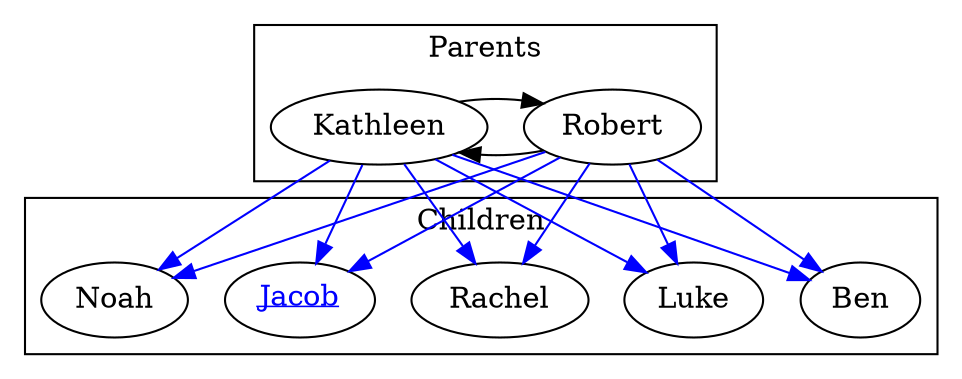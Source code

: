 digraph family {
  splines=line;
  subgraph cluster_0 {
    {rank=same; Robert, Kathleen}
    label="Parents";
    Robert -> Kathleen;
    Kathleen -> Robert;
  }
  subgraph cluster_1 {
    Jacob[href="http://www.google.com",fontcolor="blue",label=<<U>Jacob</U>>];
    label="Children";
    {rank=same; Noah, Jacob, Ben, Luke, Rachel}
    {Kathleen Robert} -> {Noah Jacob Ben Luke Rachel}[color="blue"];
  }
}